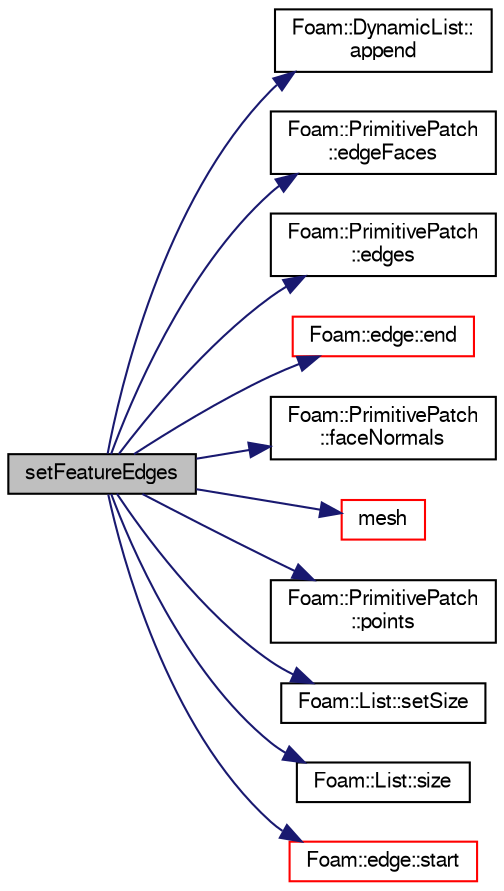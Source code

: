 digraph "setFeatureEdges"
{
  bgcolor="transparent";
  edge [fontname="FreeSans",fontsize="10",labelfontname="FreeSans",labelfontsize="10"];
  node [fontname="FreeSans",fontsize="10",shape=record];
  rankdir="LR";
  Node2694 [label="setFeatureEdges",height=0.2,width=0.4,color="black", fillcolor="grey75", style="filled", fontcolor="black"];
  Node2694 -> Node2695 [color="midnightblue",fontsize="10",style="solid",fontname="FreeSans"];
  Node2695 [label="Foam::DynamicList::\lappend",height=0.2,width=0.4,color="black",URL="$a25890.html#a7b67b42af715604376ad63a681dee6d8",tooltip="Append an element at the end of the list. "];
  Node2694 -> Node2696 [color="midnightblue",fontsize="10",style="solid",fontname="FreeSans"];
  Node2696 [label="Foam::PrimitivePatch\l::edgeFaces",height=0.2,width=0.4,color="black",URL="$a27538.html#ad38ecd2902727a890ebd437731c271c8",tooltip="Return edge-face addressing. "];
  Node2694 -> Node2697 [color="midnightblue",fontsize="10",style="solid",fontname="FreeSans"];
  Node2697 [label="Foam::PrimitivePatch\l::edges",height=0.2,width=0.4,color="black",URL="$a27538.html#a21d764179912ddda5c6f95193c289846",tooltip="Return list of edges, address into LOCAL point list. "];
  Node2694 -> Node2698 [color="midnightblue",fontsize="10",style="solid",fontname="FreeSans"];
  Node2698 [label="Foam::edge::end",height=0.2,width=0.4,color="red",URL="$a27210.html#a5ac1c619caccdf5bcf8c3d58a409849f",tooltip="Return end vertex label. "];
  Node2694 -> Node2700 [color="midnightblue",fontsize="10",style="solid",fontname="FreeSans"];
  Node2700 [label="Foam::PrimitivePatch\l::faceNormals",height=0.2,width=0.4,color="black",URL="$a27538.html#ad96a54bba336ea57f59f0da350d3c265",tooltip="Return face normals for patch. "];
  Node2694 -> Node2701 [color="midnightblue",fontsize="10",style="solid",fontname="FreeSans"];
  Node2701 [label="mesh",height=0.2,width=0.4,color="red",URL="$a21430.html#a6d5e6463d124593c34d8d925916d41d7"];
  Node2694 -> Node2745 [color="midnightblue",fontsize="10",style="solid",fontname="FreeSans"];
  Node2745 [label="Foam::PrimitivePatch\l::points",height=0.2,width=0.4,color="black",URL="$a27538.html#aa3c7d968f31c88780c663876f64ef6a6",tooltip="Return reference to global points. "];
  Node2694 -> Node2746 [color="midnightblue",fontsize="10",style="solid",fontname="FreeSans"];
  Node2746 [label="Foam::List::setSize",height=0.2,width=0.4,color="black",URL="$a25694.html#aedb985ffeaf1bdbfeccc2a8730405703",tooltip="Reset size of List. "];
  Node2694 -> Node2747 [color="midnightblue",fontsize="10",style="solid",fontname="FreeSans"];
  Node2747 [label="Foam::List::size",height=0.2,width=0.4,color="black",URL="$a25694.html#a8a5f6fa29bd4b500caf186f60245b384",tooltip="Override size to be inconsistent with allocated storage. "];
  Node2694 -> Node2748 [color="midnightblue",fontsize="10",style="solid",fontname="FreeSans"];
  Node2748 [label="Foam::edge::start",height=0.2,width=0.4,color="red",URL="$a27210.html#afe56bdd2031bbf8321e35e2330c0b990",tooltip="Return start vertex label. "];
}
